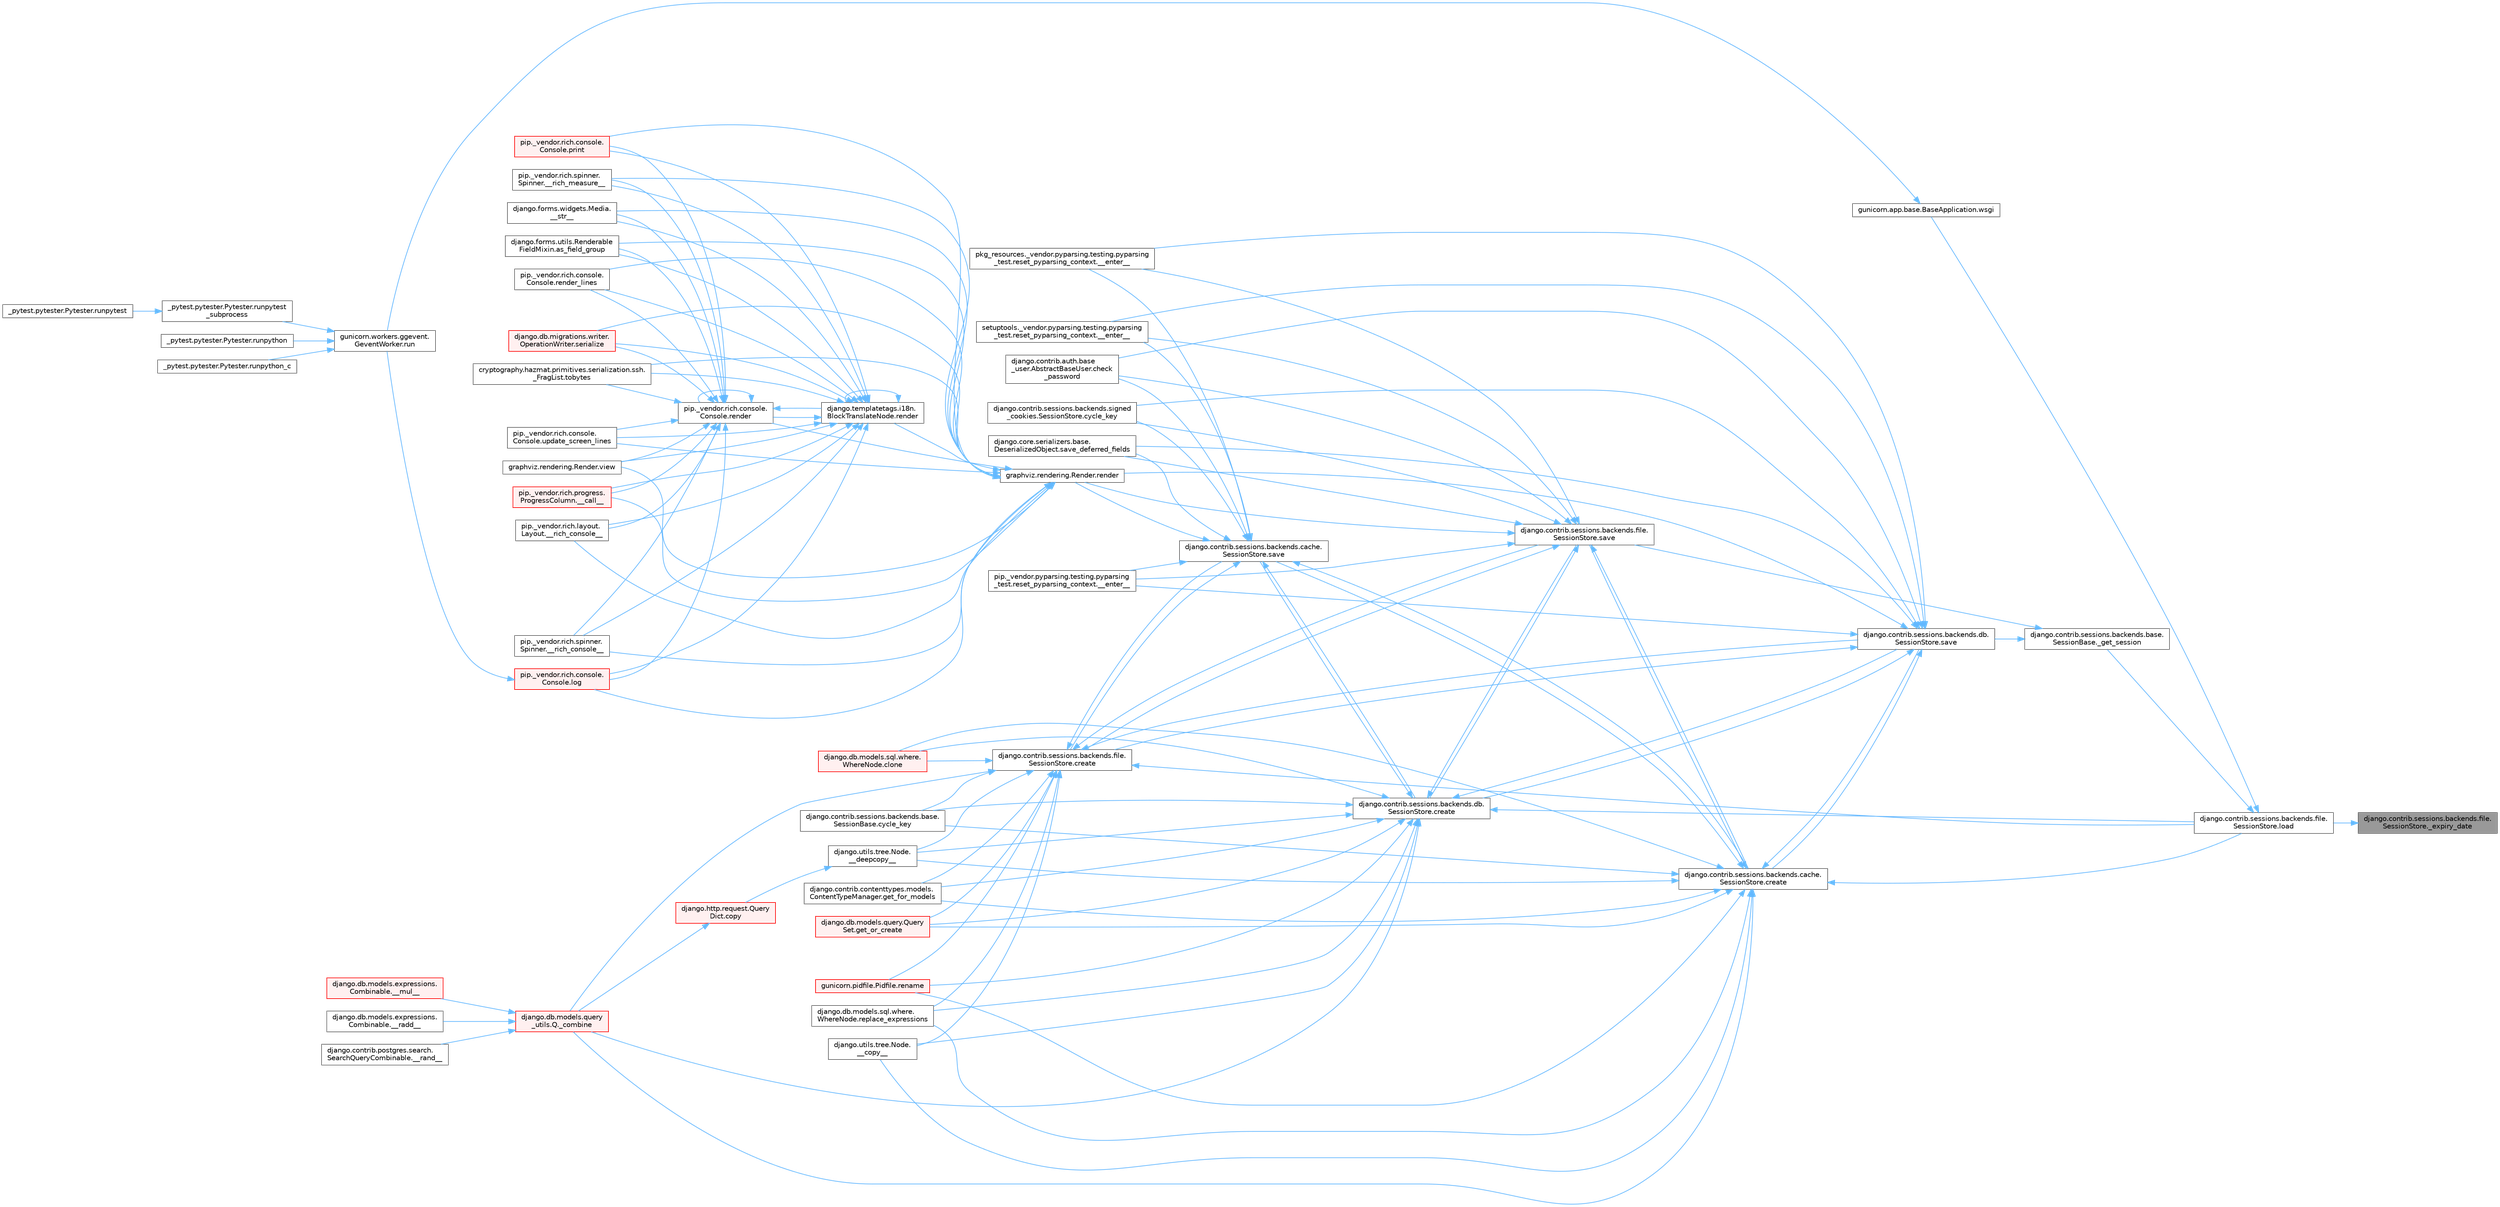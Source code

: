 digraph "django.contrib.sessions.backends.file.SessionStore._expiry_date"
{
 // LATEX_PDF_SIZE
  bgcolor="transparent";
  edge [fontname=Helvetica,fontsize=10,labelfontname=Helvetica,labelfontsize=10];
  node [fontname=Helvetica,fontsize=10,shape=box,height=0.2,width=0.4];
  rankdir="RL";
  Node1 [id="Node000001",label="django.contrib.sessions.backends.file.\lSessionStore._expiry_date",height=0.2,width=0.4,color="gray40", fillcolor="grey60", style="filled", fontcolor="black",tooltip=" "];
  Node1 -> Node2 [id="edge1_Node000001_Node000002",dir="back",color="steelblue1",style="solid",tooltip=" "];
  Node2 [id="Node000002",label="django.contrib.sessions.backends.file.\lSessionStore.load",height=0.2,width=0.4,color="grey40", fillcolor="white", style="filled",URL="$classdjango_1_1contrib_1_1sessions_1_1backends_1_1file_1_1_session_store.html#a408fa63512306fbaa7bbb62742f0295f",tooltip=" "];
  Node2 -> Node3 [id="edge2_Node000002_Node000003",dir="back",color="steelblue1",style="solid",tooltip=" "];
  Node3 [id="Node000003",label="django.contrib.sessions.backends.base.\lSessionBase._get_session",height=0.2,width=0.4,color="grey40", fillcolor="white", style="filled",URL="$classdjango_1_1contrib_1_1sessions_1_1backends_1_1base_1_1_session_base.html#a3ca0af594cbb5d34f3d4f76c8f90bf4f",tooltip=" "];
  Node3 -> Node4 [id="edge3_Node000003_Node000004",dir="back",color="steelblue1",style="solid",tooltip=" "];
  Node4 [id="Node000004",label="django.contrib.sessions.backends.db.\lSessionStore.save",height=0.2,width=0.4,color="grey40", fillcolor="white", style="filled",URL="$classdjango_1_1contrib_1_1sessions_1_1backends_1_1db_1_1_session_store.html#a68a6b4f159bd3dc969ec80b34c1622af",tooltip=" "];
  Node4 -> Node5 [id="edge4_Node000004_Node000005",dir="back",color="steelblue1",style="solid",tooltip=" "];
  Node5 [id="Node000005",label="pip._vendor.pyparsing.testing.pyparsing\l_test.reset_pyparsing_context.__enter__",height=0.2,width=0.4,color="grey40", fillcolor="white", style="filled",URL="$classpip_1_1__vendor_1_1pyparsing_1_1testing_1_1pyparsing__test_1_1reset__pyparsing__context.html#a3d39d97a0d95a9b46c987e6dff52b7c0",tooltip=" "];
  Node4 -> Node6 [id="edge5_Node000004_Node000006",dir="back",color="steelblue1",style="solid",tooltip=" "];
  Node6 [id="Node000006",label="pkg_resources._vendor.pyparsing.testing.pyparsing\l_test.reset_pyparsing_context.__enter__",height=0.2,width=0.4,color="grey40", fillcolor="white", style="filled",URL="$classpkg__resources_1_1__vendor_1_1pyparsing_1_1testing_1_1pyparsing__test_1_1reset__pyparsing__context.html#a8d8360c033ccc7296fb9323a07cdeb25",tooltip=" "];
  Node4 -> Node7 [id="edge6_Node000004_Node000007",dir="back",color="steelblue1",style="solid",tooltip=" "];
  Node7 [id="Node000007",label="setuptools._vendor.pyparsing.testing.pyparsing\l_test.reset_pyparsing_context.__enter__",height=0.2,width=0.4,color="grey40", fillcolor="white", style="filled",URL="$classsetuptools_1_1__vendor_1_1pyparsing_1_1testing_1_1pyparsing__test_1_1reset__pyparsing__context.html#a436e2ea8355c86505c8cfdae81714c7c",tooltip=" "];
  Node4 -> Node8 [id="edge7_Node000004_Node000008",dir="back",color="steelblue1",style="solid",tooltip=" "];
  Node8 [id="Node000008",label="django.contrib.auth.base\l_user.AbstractBaseUser.check\l_password",height=0.2,width=0.4,color="grey40", fillcolor="white", style="filled",URL="$classdjango_1_1contrib_1_1auth_1_1base__user_1_1_abstract_base_user.html#aaa9bb7fa5353bc1917dbd7f87b63321a",tooltip=" "];
  Node4 -> Node9 [id="edge8_Node000004_Node000009",dir="back",color="steelblue1",style="solid",tooltip=" "];
  Node9 [id="Node000009",label="django.contrib.sessions.backends.cache.\lSessionStore.create",height=0.2,width=0.4,color="grey40", fillcolor="white", style="filled",URL="$classdjango_1_1contrib_1_1sessions_1_1backends_1_1cache_1_1_session_store.html#a38c9efbdb5115fd1820ae198b767c39c",tooltip=" "];
  Node9 -> Node10 [id="edge9_Node000009_Node000010",dir="back",color="steelblue1",style="solid",tooltip=" "];
  Node10 [id="Node000010",label="django.utils.tree.Node.\l__copy__",height=0.2,width=0.4,color="grey40", fillcolor="white", style="filled",URL="$classdjango_1_1utils_1_1tree_1_1_node.html#abae878f6b4500b8b241c23d8fac46e63",tooltip=" "];
  Node9 -> Node11 [id="edge10_Node000009_Node000011",dir="back",color="steelblue1",style="solid",tooltip=" "];
  Node11 [id="Node000011",label="django.utils.tree.Node.\l__deepcopy__",height=0.2,width=0.4,color="grey40", fillcolor="white", style="filled",URL="$classdjango_1_1utils_1_1tree_1_1_node.html#a38840c46ded3963808edbeec90765d6b",tooltip=" "];
  Node11 -> Node12 [id="edge11_Node000011_Node000012",dir="back",color="steelblue1",style="solid",tooltip=" "];
  Node12 [id="Node000012",label="django.http.request.Query\lDict.copy",height=0.2,width=0.4,color="red", fillcolor="#FFF0F0", style="filled",URL="$classdjango_1_1http_1_1request_1_1_query_dict.html#ada9e4956e62868c5587b9ffde7b358b5",tooltip=" "];
  Node12 -> Node154 [id="edge12_Node000012_Node000154",dir="back",color="steelblue1",style="solid",tooltip=" "];
  Node154 [id="Node000154",label="django.db.models.query\l_utils.Q._combine",height=0.2,width=0.4,color="red", fillcolor="#FFF0F0", style="filled",URL="$classdjango_1_1db_1_1models_1_1query__utils_1_1_q.html#ade621b98231b73615e1aa3a726560c55",tooltip=" "];
  Node154 -> Node155 [id="edge13_Node000154_Node000155",dir="back",color="steelblue1",style="solid",tooltip=" "];
  Node155 [id="Node000155",label="django.db.models.expressions.\lCombinable.__mul__",height=0.2,width=0.4,color="red", fillcolor="#FFF0F0", style="filled",URL="$classdjango_1_1db_1_1models_1_1expressions_1_1_combinable.html#a18670e03ec4b2fc0eafb0782602b72ec",tooltip=" "];
  Node154 -> Node159 [id="edge14_Node000154_Node000159",dir="back",color="steelblue1",style="solid",tooltip=" "];
  Node159 [id="Node000159",label="django.db.models.expressions.\lCombinable.__radd__",height=0.2,width=0.4,color="grey40", fillcolor="white", style="filled",URL="$classdjango_1_1db_1_1models_1_1expressions_1_1_combinable.html#a4872efab02abfbe2d20977469210ce25",tooltip=" "];
  Node154 -> Node160 [id="edge15_Node000154_Node000160",dir="back",color="steelblue1",style="solid",tooltip=" "];
  Node160 [id="Node000160",label="django.contrib.postgres.search.\lSearchQueryCombinable.__rand__",height=0.2,width=0.4,color="grey40", fillcolor="white", style="filled",URL="$classdjango_1_1contrib_1_1postgres_1_1search_1_1_search_query_combinable.html#a3d51899b7ac9564232b005aa65bec114",tooltip=" "];
  Node9 -> Node154 [id="edge16_Node000009_Node000154",dir="back",color="steelblue1",style="solid",tooltip=" "];
  Node9 -> Node392 [id="edge17_Node000009_Node000392",dir="back",color="steelblue1",style="solid",tooltip=" "];
  Node392 [id="Node000392",label="django.db.models.sql.where.\lWhereNode.clone",height=0.2,width=0.4,color="red", fillcolor="#FFF0F0", style="filled",URL="$classdjango_1_1db_1_1models_1_1sql_1_1where_1_1_where_node.html#a0faff63950b774ce4ad391ea1f6b6d2c",tooltip=" "];
  Node9 -> Node32 [id="edge18_Node000009_Node000032",dir="back",color="steelblue1",style="solid",tooltip=" "];
  Node32 [id="Node000032",label="django.contrib.sessions.backends.base.\lSessionBase.cycle_key",height=0.2,width=0.4,color="grey40", fillcolor="white", style="filled",URL="$classdjango_1_1contrib_1_1sessions_1_1backends_1_1base_1_1_session_base.html#a6955e9bebe4e5b7d463bccfcf9181016",tooltip=" "];
  Node9 -> Node517 [id="edge19_Node000009_Node000517",dir="back",color="steelblue1",style="solid",tooltip=" "];
  Node517 [id="Node000517",label="django.contrib.contenttypes.models.\lContentTypeManager.get_for_models",height=0.2,width=0.4,color="grey40", fillcolor="white", style="filled",URL="$classdjango_1_1contrib_1_1contenttypes_1_1models_1_1_content_type_manager.html#a541a2e215680799739b6f8c1b19ddda4",tooltip=" "];
  Node9 -> Node518 [id="edge20_Node000009_Node000518",dir="back",color="steelblue1",style="solid",tooltip=" "];
  Node518 [id="Node000518",label="django.db.models.query.Query\lSet.get_or_create",height=0.2,width=0.4,color="red", fillcolor="#FFF0F0", style="filled",URL="$classdjango_1_1db_1_1models_1_1query_1_1_query_set.html#a0f727927ec4d1b9f3087b831cc911c59",tooltip=" "];
  Node9 -> Node2 [id="edge21_Node000009_Node000002",dir="back",color="steelblue1",style="solid",tooltip=" "];
  Node9 -> Node520 [id="edge22_Node000009_Node000520",dir="back",color="steelblue1",style="solid",tooltip=" "];
  Node520 [id="Node000520",label="gunicorn.pidfile.Pidfile.rename",height=0.2,width=0.4,color="red", fillcolor="#FFF0F0", style="filled",URL="$classgunicorn_1_1pidfile_1_1_pidfile.html#af03623bf56b92f594700ba5e5f25bc76",tooltip=" "];
  Node9 -> Node522 [id="edge23_Node000009_Node000522",dir="back",color="steelblue1",style="solid",tooltip=" "];
  Node522 [id="Node000522",label="django.db.models.sql.where.\lWhereNode.replace_expressions",height=0.2,width=0.4,color="grey40", fillcolor="white", style="filled",URL="$classdjango_1_1db_1_1models_1_1sql_1_1where_1_1_where_node.html#a1cc3580a7f4a51605b52ae4a9653b3ac",tooltip=" "];
  Node9 -> Node523 [id="edge24_Node000009_Node000523",dir="back",color="steelblue1",style="solid",tooltip=" "];
  Node523 [id="Node000523",label="django.contrib.sessions.backends.cache.\lSessionStore.save",height=0.2,width=0.4,color="grey40", fillcolor="white", style="filled",URL="$classdjango_1_1contrib_1_1sessions_1_1backends_1_1cache_1_1_session_store.html#a67e81d959c24e3a84b1e755a9a861c53",tooltip=" "];
  Node523 -> Node5 [id="edge25_Node000523_Node000005",dir="back",color="steelblue1",style="solid",tooltip=" "];
  Node523 -> Node6 [id="edge26_Node000523_Node000006",dir="back",color="steelblue1",style="solid",tooltip=" "];
  Node523 -> Node7 [id="edge27_Node000523_Node000007",dir="back",color="steelblue1",style="solid",tooltip=" "];
  Node523 -> Node8 [id="edge28_Node000523_Node000008",dir="back",color="steelblue1",style="solid",tooltip=" "];
  Node523 -> Node9 [id="edge29_Node000523_Node000009",dir="back",color="steelblue1",style="solid",tooltip=" "];
  Node523 -> Node391 [id="edge30_Node000523_Node000391",dir="back",color="steelblue1",style="solid",tooltip=" "];
  Node391 [id="Node000391",label="django.contrib.sessions.backends.db.\lSessionStore.create",height=0.2,width=0.4,color="grey40", fillcolor="white", style="filled",URL="$classdjango_1_1contrib_1_1sessions_1_1backends_1_1db_1_1_session_store.html#a4a98c0168c61e75be58e279660aa6ce4",tooltip=" "];
  Node391 -> Node10 [id="edge31_Node000391_Node000010",dir="back",color="steelblue1",style="solid",tooltip=" "];
  Node391 -> Node11 [id="edge32_Node000391_Node000011",dir="back",color="steelblue1",style="solid",tooltip=" "];
  Node391 -> Node154 [id="edge33_Node000391_Node000154",dir="back",color="steelblue1",style="solid",tooltip=" "];
  Node391 -> Node392 [id="edge34_Node000391_Node000392",dir="back",color="steelblue1",style="solid",tooltip=" "];
  Node391 -> Node32 [id="edge35_Node000391_Node000032",dir="back",color="steelblue1",style="solid",tooltip=" "];
  Node391 -> Node517 [id="edge36_Node000391_Node000517",dir="back",color="steelblue1",style="solid",tooltip=" "];
  Node391 -> Node518 [id="edge37_Node000391_Node000518",dir="back",color="steelblue1",style="solid",tooltip=" "];
  Node391 -> Node2 [id="edge38_Node000391_Node000002",dir="back",color="steelblue1",style="solid",tooltip=" "];
  Node391 -> Node520 [id="edge39_Node000391_Node000520",dir="back",color="steelblue1",style="solid",tooltip=" "];
  Node391 -> Node522 [id="edge40_Node000391_Node000522",dir="back",color="steelblue1",style="solid",tooltip=" "];
  Node391 -> Node523 [id="edge41_Node000391_Node000523",dir="back",color="steelblue1",style="solid",tooltip=" "];
  Node391 -> Node4 [id="edge42_Node000391_Node000004",dir="back",color="steelblue1",style="solid",tooltip=" "];
  Node391 -> Node1115 [id="edge43_Node000391_Node001115",dir="back",color="steelblue1",style="solid",tooltip=" "];
  Node1115 [id="Node001115",label="django.contrib.sessions.backends.file.\lSessionStore.save",height=0.2,width=0.4,color="grey40", fillcolor="white", style="filled",URL="$classdjango_1_1contrib_1_1sessions_1_1backends_1_1file_1_1_session_store.html#af170f9c112376eb1627509287bf9620f",tooltip=" "];
  Node1115 -> Node5 [id="edge44_Node001115_Node000005",dir="back",color="steelblue1",style="solid",tooltip=" "];
  Node1115 -> Node6 [id="edge45_Node001115_Node000006",dir="back",color="steelblue1",style="solid",tooltip=" "];
  Node1115 -> Node7 [id="edge46_Node001115_Node000007",dir="back",color="steelblue1",style="solid",tooltip=" "];
  Node1115 -> Node8 [id="edge47_Node001115_Node000008",dir="back",color="steelblue1",style="solid",tooltip=" "];
  Node1115 -> Node9 [id="edge48_Node001115_Node000009",dir="back",color="steelblue1",style="solid",tooltip=" "];
  Node1115 -> Node391 [id="edge49_Node001115_Node000391",dir="back",color="steelblue1",style="solid",tooltip=" "];
  Node1115 -> Node516 [id="edge50_Node001115_Node000516",dir="back",color="steelblue1",style="solid",tooltip=" "];
  Node516 [id="Node000516",label="django.contrib.sessions.backends.file.\lSessionStore.create",height=0.2,width=0.4,color="grey40", fillcolor="white", style="filled",URL="$classdjango_1_1contrib_1_1sessions_1_1backends_1_1file_1_1_session_store.html#a6624db6a37dfff490f837047e0a60dda",tooltip=" "];
  Node516 -> Node10 [id="edge51_Node000516_Node000010",dir="back",color="steelblue1",style="solid",tooltip=" "];
  Node516 -> Node11 [id="edge52_Node000516_Node000011",dir="back",color="steelblue1",style="solid",tooltip=" "];
  Node516 -> Node154 [id="edge53_Node000516_Node000154",dir="back",color="steelblue1",style="solid",tooltip=" "];
  Node516 -> Node392 [id="edge54_Node000516_Node000392",dir="back",color="steelblue1",style="solid",tooltip=" "];
  Node516 -> Node32 [id="edge55_Node000516_Node000032",dir="back",color="steelblue1",style="solid",tooltip=" "];
  Node516 -> Node517 [id="edge56_Node000516_Node000517",dir="back",color="steelblue1",style="solid",tooltip=" "];
  Node516 -> Node518 [id="edge57_Node000516_Node000518",dir="back",color="steelblue1",style="solid",tooltip=" "];
  Node516 -> Node2 [id="edge58_Node000516_Node000002",dir="back",color="steelblue1",style="solid",tooltip=" "];
  Node516 -> Node520 [id="edge59_Node000516_Node000520",dir="back",color="steelblue1",style="solid",tooltip=" "];
  Node516 -> Node522 [id="edge60_Node000516_Node000522",dir="back",color="steelblue1",style="solid",tooltip=" "];
  Node516 -> Node523 [id="edge61_Node000516_Node000523",dir="back",color="steelblue1",style="solid",tooltip=" "];
  Node516 -> Node4 [id="edge62_Node000516_Node000004",dir="back",color="steelblue1",style="solid",tooltip=" "];
  Node516 -> Node1115 [id="edge63_Node000516_Node001115",dir="back",color="steelblue1",style="solid",tooltip=" "];
  Node1115 -> Node524 [id="edge64_Node001115_Node000524",dir="back",color="steelblue1",style="solid",tooltip=" "];
  Node524 [id="Node000524",label="django.contrib.sessions.backends.signed\l_cookies.SessionStore.cycle_key",height=0.2,width=0.4,color="grey40", fillcolor="white", style="filled",URL="$classdjango_1_1contrib_1_1sessions_1_1backends_1_1signed__cookies_1_1_session_store.html#abf8e71313b847459c30f19e691c25a93",tooltip=" "];
  Node1115 -> Node525 [id="edge65_Node001115_Node000525",dir="back",color="steelblue1",style="solid",tooltip=" "];
  Node525 [id="Node000525",label="graphviz.rendering.Render.render",height=0.2,width=0.4,color="grey40", fillcolor="white", style="filled",URL="$classgraphviz_1_1rendering_1_1_render.html#a0249d6538d64a6b59b1bed64d4636456",tooltip=" "];
  Node525 -> Node406 [id="edge66_Node000525_Node000406",dir="back",color="steelblue1",style="solid",tooltip=" "];
  Node406 [id="Node000406",label="pip._vendor.rich.progress.\lProgressColumn.__call__",height=0.2,width=0.4,color="red", fillcolor="#FFF0F0", style="filled",URL="$classpip_1_1__vendor_1_1rich_1_1progress_1_1_progress_column.html#ae0c399be74222f949edb0fa5324cf6ea",tooltip=" "];
  Node525 -> Node407 [id="edge67_Node000525_Node000407",dir="back",color="steelblue1",style="solid",tooltip=" "];
  Node407 [id="Node000407",label="pip._vendor.rich.layout.\lLayout.__rich_console__",height=0.2,width=0.4,color="grey40", fillcolor="white", style="filled",URL="$classpip_1_1__vendor_1_1rich_1_1layout_1_1_layout.html#ac39cb3d17d2b0324ee1b0dada41a3ebd",tooltip=" "];
  Node525 -> Node408 [id="edge68_Node000525_Node000408",dir="back",color="steelblue1",style="solid",tooltip=" "];
  Node408 [id="Node000408",label="pip._vendor.rich.spinner.\lSpinner.__rich_console__",height=0.2,width=0.4,color="grey40", fillcolor="white", style="filled",URL="$classpip_1_1__vendor_1_1rich_1_1spinner_1_1_spinner.html#a6883d8dced19ac48d4dfc74f776357fd",tooltip=" "];
  Node525 -> Node409 [id="edge69_Node000525_Node000409",dir="back",color="steelblue1",style="solid",tooltip=" "];
  Node409 [id="Node000409",label="pip._vendor.rich.spinner.\lSpinner.__rich_measure__",height=0.2,width=0.4,color="grey40", fillcolor="white", style="filled",URL="$classpip_1_1__vendor_1_1rich_1_1spinner_1_1_spinner.html#a89745682c823c44a31bae8e8d07869f5",tooltip=" "];
  Node525 -> Node410 [id="edge70_Node000525_Node000410",dir="back",color="steelblue1",style="solid",tooltip=" "];
  Node410 [id="Node000410",label="django.forms.widgets.Media.\l__str__",height=0.2,width=0.4,color="grey40", fillcolor="white", style="filled",URL="$classdjango_1_1forms_1_1widgets_1_1_media.html#ae1651710548a7d9f14f036d035012d21",tooltip=" "];
  Node525 -> Node411 [id="edge71_Node000525_Node000411",dir="back",color="steelblue1",style="solid",tooltip=" "];
  Node411 [id="Node000411",label="django.forms.utils.Renderable\lFieldMixin.as_field_group",height=0.2,width=0.4,color="grey40", fillcolor="white", style="filled",URL="$classdjango_1_1forms_1_1utils_1_1_renderable_field_mixin.html#a1e9a1b4f790ea694431554267fd5d74c",tooltip=" "];
  Node525 -> Node412 [id="edge72_Node000525_Node000412",dir="back",color="steelblue1",style="solid",tooltip=" "];
  Node412 [id="Node000412",label="pip._vendor.rich.console.\lConsole.log",height=0.2,width=0.4,color="red", fillcolor="#FFF0F0", style="filled",URL="$classpip_1_1__vendor_1_1rich_1_1console_1_1_console.html#af9c77e39f9413fc2b134c60cfa23b0f1",tooltip=" "];
  Node412 -> Node300 [id="edge73_Node000412_Node000300",dir="back",color="steelblue1",style="solid",tooltip=" "];
  Node300 [id="Node000300",label="gunicorn.workers.ggevent.\lGeventWorker.run",height=0.2,width=0.4,color="grey40", fillcolor="white", style="filled",URL="$classgunicorn_1_1workers_1_1ggevent_1_1_gevent_worker.html#a0d8ffe6d6db44cfe8310ccf5643506ee",tooltip=" "];
  Node300 -> Node105 [id="edge74_Node000300_Node000105",dir="back",color="steelblue1",style="solid",tooltip=" "];
  Node105 [id="Node000105",label="_pytest.pytester.Pytester.runpytest\l_subprocess",height=0.2,width=0.4,color="grey40", fillcolor="white", style="filled",URL="$class__pytest_1_1pytester_1_1_pytester.html#a59323c6d6a1469a1206f1c0b8fce99c9",tooltip=" "];
  Node105 -> Node106 [id="edge75_Node000105_Node000106",dir="back",color="steelblue1",style="solid",tooltip=" "];
  Node106 [id="Node000106",label="_pytest.pytester.Pytester.runpytest",height=0.2,width=0.4,color="grey40", fillcolor="white", style="filled",URL="$class__pytest_1_1pytester_1_1_pytester.html#a2765db48ffe1b8853581d711ff43a87b",tooltip=" "];
  Node300 -> Node107 [id="edge76_Node000300_Node000107",dir="back",color="steelblue1",style="solid",tooltip=" "];
  Node107 [id="Node000107",label="_pytest.pytester.Pytester.runpython",height=0.2,width=0.4,color="grey40", fillcolor="white", style="filled",URL="$class__pytest_1_1pytester_1_1_pytester.html#a4e0c539507f15fd333cf618faf9687ef",tooltip=" "];
  Node300 -> Node108 [id="edge77_Node000300_Node000108",dir="back",color="steelblue1",style="solid",tooltip=" "];
  Node108 [id="Node000108",label="_pytest.pytester.Pytester.runpython_c",height=0.2,width=0.4,color="grey40", fillcolor="white", style="filled",URL="$class__pytest_1_1pytester_1_1_pytester.html#aea789acfe206d9c40d9a6bf54a337f2a",tooltip=" "];
  Node525 -> Node526 [id="edge78_Node000525_Node000526",dir="back",color="steelblue1",style="solid",tooltip=" "];
  Node526 [id="Node000526",label="pip._vendor.rich.console.\lConsole.print",height=0.2,width=0.4,color="red", fillcolor="#FFF0F0", style="filled",URL="$classpip_1_1__vendor_1_1rich_1_1console_1_1_console.html#af954370cdbb49236b597f2c11064549d",tooltip=" "];
  Node525 -> Node851 [id="edge79_Node000525_Node000851",dir="back",color="steelblue1",style="solid",tooltip=" "];
  Node851 [id="Node000851",label="django.templatetags.i18n.\lBlockTranslateNode.render",height=0.2,width=0.4,color="grey40", fillcolor="white", style="filled",URL="$classdjango_1_1templatetags_1_1i18n_1_1_block_translate_node.html#aaf05bebfd02c1c4b676387ada0357832",tooltip=" "];
  Node851 -> Node406 [id="edge80_Node000851_Node000406",dir="back",color="steelblue1",style="solid",tooltip=" "];
  Node851 -> Node407 [id="edge81_Node000851_Node000407",dir="back",color="steelblue1",style="solid",tooltip=" "];
  Node851 -> Node408 [id="edge82_Node000851_Node000408",dir="back",color="steelblue1",style="solid",tooltip=" "];
  Node851 -> Node409 [id="edge83_Node000851_Node000409",dir="back",color="steelblue1",style="solid",tooltip=" "];
  Node851 -> Node410 [id="edge84_Node000851_Node000410",dir="back",color="steelblue1",style="solid",tooltip=" "];
  Node851 -> Node411 [id="edge85_Node000851_Node000411",dir="back",color="steelblue1",style="solid",tooltip=" "];
  Node851 -> Node412 [id="edge86_Node000851_Node000412",dir="back",color="steelblue1",style="solid",tooltip=" "];
  Node851 -> Node526 [id="edge87_Node000851_Node000526",dir="back",color="steelblue1",style="solid",tooltip=" "];
  Node851 -> Node851 [id="edge88_Node000851_Node000851",dir="back",color="steelblue1",style="solid",tooltip=" "];
  Node851 -> Node852 [id="edge89_Node000851_Node000852",dir="back",color="steelblue1",style="solid",tooltip=" "];
  Node852 [id="Node000852",label="pip._vendor.rich.console.\lConsole.render",height=0.2,width=0.4,color="grey40", fillcolor="white", style="filled",URL="$classpip_1_1__vendor_1_1rich_1_1console_1_1_console.html#a9551b8254c573105adde80622393a938",tooltip=" "];
  Node852 -> Node406 [id="edge90_Node000852_Node000406",dir="back",color="steelblue1",style="solid",tooltip=" "];
  Node852 -> Node407 [id="edge91_Node000852_Node000407",dir="back",color="steelblue1",style="solid",tooltip=" "];
  Node852 -> Node408 [id="edge92_Node000852_Node000408",dir="back",color="steelblue1",style="solid",tooltip=" "];
  Node852 -> Node409 [id="edge93_Node000852_Node000409",dir="back",color="steelblue1",style="solid",tooltip=" "];
  Node852 -> Node410 [id="edge94_Node000852_Node000410",dir="back",color="steelblue1",style="solid",tooltip=" "];
  Node852 -> Node411 [id="edge95_Node000852_Node000411",dir="back",color="steelblue1",style="solid",tooltip=" "];
  Node852 -> Node412 [id="edge96_Node000852_Node000412",dir="back",color="steelblue1",style="solid",tooltip=" "];
  Node852 -> Node526 [id="edge97_Node000852_Node000526",dir="back",color="steelblue1",style="solid",tooltip=" "];
  Node852 -> Node851 [id="edge98_Node000852_Node000851",dir="back",color="steelblue1",style="solid",tooltip=" "];
  Node852 -> Node852 [id="edge99_Node000852_Node000852",dir="back",color="steelblue1",style="solid",tooltip=" "];
  Node852 -> Node853 [id="edge100_Node000852_Node000853",dir="back",color="steelblue1",style="solid",tooltip=" "];
  Node853 [id="Node000853",label="pip._vendor.rich.console.\lConsole.render_lines",height=0.2,width=0.4,color="grey40", fillcolor="white", style="filled",URL="$classpip_1_1__vendor_1_1rich_1_1console_1_1_console.html#a5818808a49db20c5bee6986425f96f14",tooltip=" "];
  Node852 -> Node854 [id="edge101_Node000852_Node000854",dir="back",color="steelblue1",style="solid",tooltip=" "];
  Node854 [id="Node000854",label="django.db.migrations.writer.\lOperationWriter.serialize",height=0.2,width=0.4,color="red", fillcolor="#FFF0F0", style="filled",URL="$classdjango_1_1db_1_1migrations_1_1writer_1_1_operation_writer.html#a866e8d13e1c54a35d74e9a6b0383b2f8",tooltip=" "];
  Node852 -> Node1196 [id="edge102_Node000852_Node001196",dir="back",color="steelblue1",style="solid",tooltip=" "];
  Node1196 [id="Node001196",label="cryptography.hazmat.primitives.serialization.ssh.\l_FragList.tobytes",height=0.2,width=0.4,color="grey40", fillcolor="white", style="filled",URL="$classcryptography_1_1hazmat_1_1primitives_1_1serialization_1_1ssh_1_1___frag_list.html#a195dd4e7c741624829a13af53fa3de38",tooltip=" "];
  Node852 -> Node1197 [id="edge103_Node000852_Node001197",dir="back",color="steelblue1",style="solid",tooltip=" "];
  Node1197 [id="Node001197",label="pip._vendor.rich.console.\lConsole.update_screen_lines",height=0.2,width=0.4,color="grey40", fillcolor="white", style="filled",URL="$classpip_1_1__vendor_1_1rich_1_1console_1_1_console.html#a21cfe5af86ec7533f23d45fe2969817e",tooltip=" "];
  Node852 -> Node1198 [id="edge104_Node000852_Node001198",dir="back",color="steelblue1",style="solid",tooltip=" "];
  Node1198 [id="Node001198",label="graphviz.rendering.Render.view",height=0.2,width=0.4,color="grey40", fillcolor="white", style="filled",URL="$classgraphviz_1_1rendering_1_1_render.html#a53169c422996b9a7e92b5580c13914e2",tooltip=" "];
  Node851 -> Node853 [id="edge105_Node000851_Node000853",dir="back",color="steelblue1",style="solid",tooltip=" "];
  Node851 -> Node854 [id="edge106_Node000851_Node000854",dir="back",color="steelblue1",style="solid",tooltip=" "];
  Node851 -> Node1196 [id="edge107_Node000851_Node001196",dir="back",color="steelblue1",style="solid",tooltip=" "];
  Node851 -> Node1197 [id="edge108_Node000851_Node001197",dir="back",color="steelblue1",style="solid",tooltip=" "];
  Node851 -> Node1198 [id="edge109_Node000851_Node001198",dir="back",color="steelblue1",style="solid",tooltip=" "];
  Node525 -> Node852 [id="edge110_Node000525_Node000852",dir="back",color="steelblue1",style="solid",tooltip=" "];
  Node525 -> Node853 [id="edge111_Node000525_Node000853",dir="back",color="steelblue1",style="solid",tooltip=" "];
  Node525 -> Node854 [id="edge112_Node000525_Node000854",dir="back",color="steelblue1",style="solid",tooltip=" "];
  Node525 -> Node1196 [id="edge113_Node000525_Node001196",dir="back",color="steelblue1",style="solid",tooltip=" "];
  Node525 -> Node1197 [id="edge114_Node000525_Node001197",dir="back",color="steelblue1",style="solid",tooltip=" "];
  Node525 -> Node1198 [id="edge115_Node000525_Node001198",dir="back",color="steelblue1",style="solid",tooltip=" "];
  Node1115 -> Node1116 [id="edge116_Node001115_Node001116",dir="back",color="steelblue1",style="solid",tooltip=" "];
  Node1116 [id="Node001116",label="django.core.serializers.base.\lDeserializedObject.save_deferred_fields",height=0.2,width=0.4,color="grey40", fillcolor="white", style="filled",URL="$classdjango_1_1core_1_1serializers_1_1base_1_1_deserialized_object.html#a2fd4269d14e2f58fda59335c79a582f5",tooltip=" "];
  Node523 -> Node516 [id="edge117_Node000523_Node000516",dir="back",color="steelblue1",style="solid",tooltip=" "];
  Node523 -> Node524 [id="edge118_Node000523_Node000524",dir="back",color="steelblue1",style="solid",tooltip=" "];
  Node523 -> Node525 [id="edge119_Node000523_Node000525",dir="back",color="steelblue1",style="solid",tooltip=" "];
  Node523 -> Node1116 [id="edge120_Node000523_Node001116",dir="back",color="steelblue1",style="solid",tooltip=" "];
  Node9 -> Node4 [id="edge121_Node000009_Node000004",dir="back",color="steelblue1",style="solid",tooltip=" "];
  Node9 -> Node1115 [id="edge122_Node000009_Node001115",dir="back",color="steelblue1",style="solid",tooltip=" "];
  Node4 -> Node391 [id="edge123_Node000004_Node000391",dir="back",color="steelblue1",style="solid",tooltip=" "];
  Node4 -> Node516 [id="edge124_Node000004_Node000516",dir="back",color="steelblue1",style="solid",tooltip=" "];
  Node4 -> Node524 [id="edge125_Node000004_Node000524",dir="back",color="steelblue1",style="solid",tooltip=" "];
  Node4 -> Node525 [id="edge126_Node000004_Node000525",dir="back",color="steelblue1",style="solid",tooltip=" "];
  Node4 -> Node1116 [id="edge127_Node000004_Node001116",dir="back",color="steelblue1",style="solid",tooltip=" "];
  Node3 -> Node1115 [id="edge128_Node000003_Node001115",dir="back",color="steelblue1",style="solid",tooltip=" "];
  Node2 -> Node299 [id="edge129_Node000002_Node000299",dir="back",color="steelblue1",style="solid",tooltip=" "];
  Node299 [id="Node000299",label="gunicorn.app.base.BaseApplication.wsgi",height=0.2,width=0.4,color="grey40", fillcolor="white", style="filled",URL="$classgunicorn_1_1app_1_1base_1_1_base_application.html#a18ae24b2d0d44fb694b9f2b0cdffa670",tooltip=" "];
  Node299 -> Node300 [id="edge130_Node000299_Node000300",dir="back",color="steelblue1",style="solid",tooltip=" "];
}
